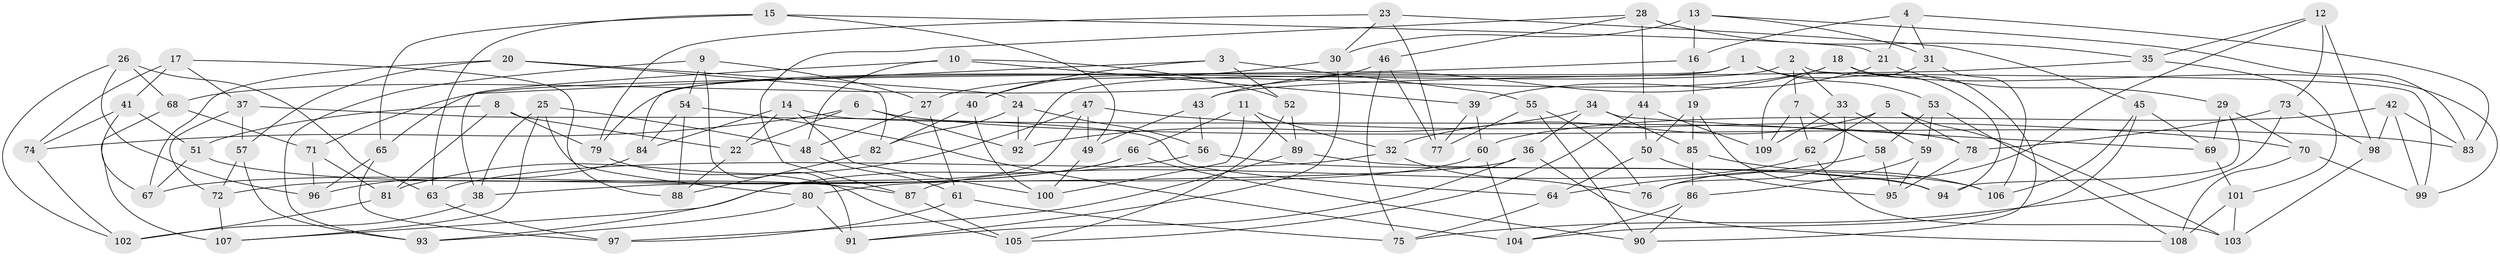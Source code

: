 // coarse degree distribution, {8: 0.09259259259259259, 10: 0.037037037037037035, 6: 0.2222222222222222, 4: 0.3333333333333333, 5: 0.16666666666666666, 9: 0.037037037037037035, 7: 0.018518518518518517, 14: 0.018518518518518517, 3: 0.07407407407407407}
// Generated by graph-tools (version 1.1) at 2025/20/03/04/25 18:20:42]
// undirected, 109 vertices, 218 edges
graph export_dot {
graph [start="1"]
  node [color=gray90,style=filled];
  1;
  2;
  3;
  4;
  5;
  6;
  7;
  8;
  9;
  10;
  11;
  12;
  13;
  14;
  15;
  16;
  17;
  18;
  19;
  20;
  21;
  22;
  23;
  24;
  25;
  26;
  27;
  28;
  29;
  30;
  31;
  32;
  33;
  34;
  35;
  36;
  37;
  38;
  39;
  40;
  41;
  42;
  43;
  44;
  45;
  46;
  47;
  48;
  49;
  50;
  51;
  52;
  53;
  54;
  55;
  56;
  57;
  58;
  59;
  60;
  61;
  62;
  63;
  64;
  65;
  66;
  67;
  68;
  69;
  70;
  71;
  72;
  73;
  74;
  75;
  76;
  77;
  78;
  79;
  80;
  81;
  82;
  83;
  84;
  85;
  86;
  87;
  88;
  89;
  90;
  91;
  92;
  93;
  94;
  95;
  96;
  97;
  98;
  99;
  100;
  101;
  102;
  103;
  104;
  105;
  106;
  107;
  108;
  109;
  1 -- 92;
  1 -- 84;
  1 -- 53;
  1 -- 94;
  2 -- 99;
  2 -- 79;
  2 -- 7;
  2 -- 33;
  3 -- 55;
  3 -- 65;
  3 -- 52;
  3 -- 40;
  4 -- 83;
  4 -- 31;
  4 -- 21;
  4 -- 16;
  5 -- 32;
  5 -- 78;
  5 -- 103;
  5 -- 62;
  6 -- 83;
  6 -- 92;
  6 -- 74;
  6 -- 22;
  7 -- 109;
  7 -- 62;
  7 -- 58;
  8 -- 81;
  8 -- 79;
  8 -- 51;
  8 -- 22;
  9 -- 91;
  9 -- 93;
  9 -- 54;
  9 -- 27;
  10 -- 39;
  10 -- 48;
  10 -- 38;
  10 -- 52;
  11 -- 66;
  11 -- 100;
  11 -- 32;
  11 -- 89;
  12 -- 73;
  12 -- 98;
  12 -- 76;
  12 -- 35;
  13 -- 30;
  13 -- 31;
  13 -- 16;
  13 -- 83;
  14 -- 22;
  14 -- 78;
  14 -- 100;
  14 -- 84;
  15 -- 63;
  15 -- 65;
  15 -- 49;
  15 -- 21;
  16 -- 71;
  16 -- 19;
  17 -- 41;
  17 -- 88;
  17 -- 37;
  17 -- 74;
  18 -- 99;
  18 -- 27;
  18 -- 90;
  18 -- 43;
  19 -- 85;
  19 -- 50;
  19 -- 94;
  20 -- 82;
  20 -- 67;
  20 -- 24;
  20 -- 57;
  21 -- 29;
  21 -- 39;
  22 -- 88;
  23 -- 79;
  23 -- 77;
  23 -- 30;
  23 -- 45;
  24 -- 82;
  24 -- 56;
  24 -- 92;
  25 -- 107;
  25 -- 38;
  25 -- 80;
  25 -- 48;
  26 -- 63;
  26 -- 96;
  26 -- 102;
  26 -- 68;
  27 -- 61;
  27 -- 48;
  28 -- 35;
  28 -- 46;
  28 -- 44;
  28 -- 87;
  29 -- 70;
  29 -- 94;
  29 -- 69;
  30 -- 91;
  30 -- 40;
  31 -- 106;
  31 -- 109;
  32 -- 63;
  32 -- 76;
  33 -- 76;
  33 -- 59;
  33 -- 109;
  34 -- 92;
  34 -- 36;
  34 -- 69;
  34 -- 85;
  35 -- 101;
  35 -- 43;
  36 -- 38;
  36 -- 91;
  36 -- 108;
  37 -- 57;
  37 -- 64;
  37 -- 72;
  38 -- 102;
  39 -- 60;
  39 -- 77;
  40 -- 82;
  40 -- 100;
  41 -- 51;
  41 -- 67;
  41 -- 74;
  42 -- 83;
  42 -- 98;
  42 -- 60;
  42 -- 99;
  43 -- 49;
  43 -- 56;
  44 -- 109;
  44 -- 105;
  44 -- 50;
  45 -- 69;
  45 -- 106;
  45 -- 104;
  46 -- 77;
  46 -- 68;
  46 -- 75;
  47 -- 49;
  47 -- 81;
  47 -- 70;
  47 -- 93;
  48 -- 61;
  49 -- 100;
  50 -- 64;
  50 -- 95;
  51 -- 67;
  51 -- 87;
  52 -- 105;
  52 -- 89;
  53 -- 108;
  53 -- 58;
  53 -- 59;
  54 -- 88;
  54 -- 104;
  54 -- 84;
  55 -- 76;
  55 -- 77;
  55 -- 90;
  56 -- 94;
  56 -- 107;
  57 -- 93;
  57 -- 72;
  58 -- 64;
  58 -- 95;
  59 -- 86;
  59 -- 95;
  60 -- 80;
  60 -- 104;
  61 -- 97;
  61 -- 75;
  62 -- 103;
  62 -- 87;
  63 -- 97;
  64 -- 75;
  65 -- 97;
  65 -- 96;
  66 -- 72;
  66 -- 67;
  66 -- 90;
  68 -- 107;
  68 -- 71;
  69 -- 101;
  70 -- 99;
  70 -- 108;
  71 -- 81;
  71 -- 96;
  72 -- 107;
  73 -- 75;
  73 -- 98;
  73 -- 78;
  74 -- 102;
  78 -- 95;
  79 -- 105;
  80 -- 93;
  80 -- 91;
  81 -- 102;
  82 -- 88;
  84 -- 96;
  85 -- 106;
  85 -- 86;
  86 -- 104;
  86 -- 90;
  87 -- 105;
  89 -- 106;
  89 -- 97;
  98 -- 103;
  101 -- 108;
  101 -- 103;
}
